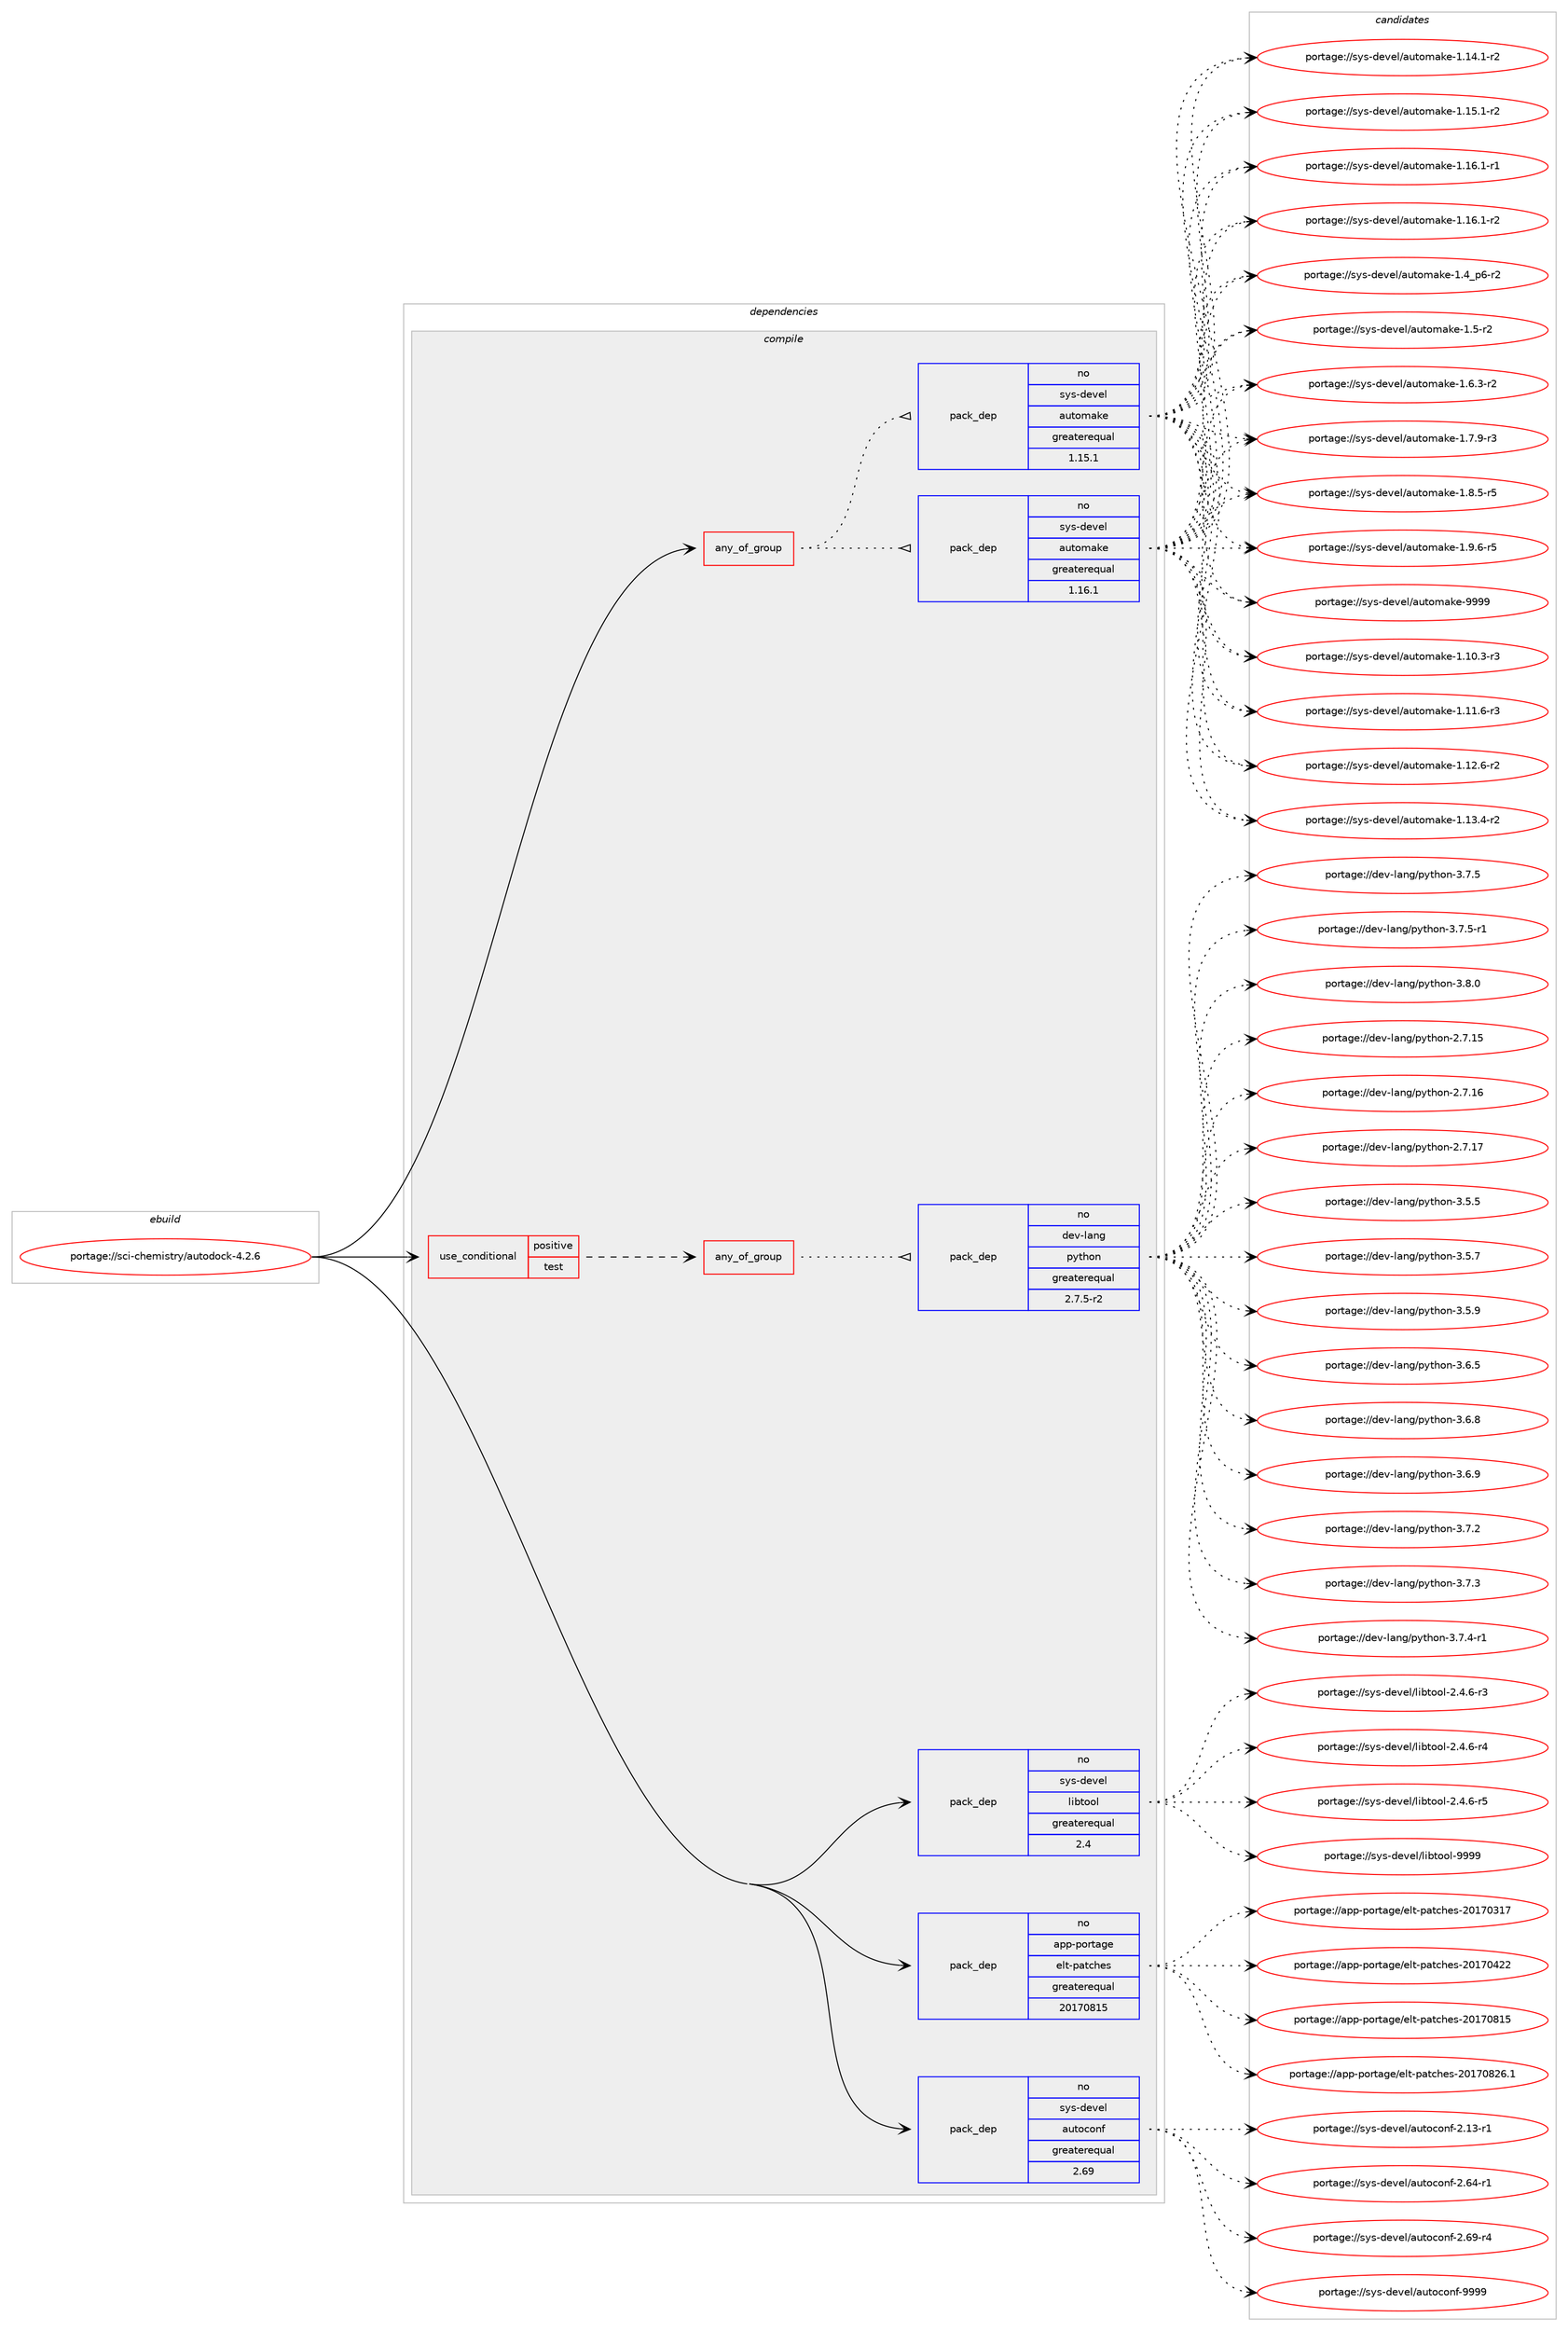 digraph prolog {

# *************
# Graph options
# *************

newrank=true;
concentrate=true;
compound=true;
graph [rankdir=LR,fontname=Helvetica,fontsize=10,ranksep=1.5];#, ranksep=2.5, nodesep=0.2];
edge  [arrowhead=vee];
node  [fontname=Helvetica,fontsize=10];

# **********
# The ebuild
# **********

subgraph cluster_leftcol {
color=gray;
rank=same;
label=<<i>ebuild</i>>;
id [label="portage://sci-chemistry/autodock-4.2.6", color=red, width=4, href="../sci-chemistry/autodock-4.2.6.svg"];
}

# ****************
# The dependencies
# ****************

subgraph cluster_midcol {
color=gray;
label=<<i>dependencies</i>>;
subgraph cluster_compile {
fillcolor="#eeeeee";
style=filled;
label=<<i>compile</i>>;
subgraph any6307 {
dependency384231 [label=<<TABLE BORDER="0" CELLBORDER="1" CELLSPACING="0" CELLPADDING="4"><TR><TD CELLPADDING="10">any_of_group</TD></TR></TABLE>>, shape=none, color=red];subgraph pack282360 {
dependency384232 [label=<<TABLE BORDER="0" CELLBORDER="1" CELLSPACING="0" CELLPADDING="4" WIDTH="220"><TR><TD ROWSPAN="6" CELLPADDING="30">pack_dep</TD></TR><TR><TD WIDTH="110">no</TD></TR><TR><TD>sys-devel</TD></TR><TR><TD>automake</TD></TR><TR><TD>greaterequal</TD></TR><TR><TD>1.16.1</TD></TR></TABLE>>, shape=none, color=blue];
}
dependency384231:e -> dependency384232:w [weight=20,style="dotted",arrowhead="oinv"];
subgraph pack282361 {
dependency384233 [label=<<TABLE BORDER="0" CELLBORDER="1" CELLSPACING="0" CELLPADDING="4" WIDTH="220"><TR><TD ROWSPAN="6" CELLPADDING="30">pack_dep</TD></TR><TR><TD WIDTH="110">no</TD></TR><TR><TD>sys-devel</TD></TR><TR><TD>automake</TD></TR><TR><TD>greaterequal</TD></TR><TR><TD>1.15.1</TD></TR></TABLE>>, shape=none, color=blue];
}
dependency384231:e -> dependency384233:w [weight=20,style="dotted",arrowhead="oinv"];
}
id:e -> dependency384231:w [weight=20,style="solid",arrowhead="vee"];
subgraph cond95361 {
dependency384234 [label=<<TABLE BORDER="0" CELLBORDER="1" CELLSPACING="0" CELLPADDING="4"><TR><TD ROWSPAN="3" CELLPADDING="10">use_conditional</TD></TR><TR><TD>positive</TD></TR><TR><TD>test</TD></TR></TABLE>>, shape=none, color=red];
subgraph any6308 {
dependency384235 [label=<<TABLE BORDER="0" CELLBORDER="1" CELLSPACING="0" CELLPADDING="4"><TR><TD CELLPADDING="10">any_of_group</TD></TR></TABLE>>, shape=none, color=red];subgraph pack282362 {
dependency384236 [label=<<TABLE BORDER="0" CELLBORDER="1" CELLSPACING="0" CELLPADDING="4" WIDTH="220"><TR><TD ROWSPAN="6" CELLPADDING="30">pack_dep</TD></TR><TR><TD WIDTH="110">no</TD></TR><TR><TD>dev-lang</TD></TR><TR><TD>python</TD></TR><TR><TD>greaterequal</TD></TR><TR><TD>2.7.5-r2</TD></TR></TABLE>>, shape=none, color=blue];
}
dependency384235:e -> dependency384236:w [weight=20,style="dotted",arrowhead="oinv"];
}
dependency384234:e -> dependency384235:w [weight=20,style="dashed",arrowhead="vee"];
}
id:e -> dependency384234:w [weight=20,style="solid",arrowhead="vee"];
subgraph pack282363 {
dependency384237 [label=<<TABLE BORDER="0" CELLBORDER="1" CELLSPACING="0" CELLPADDING="4" WIDTH="220"><TR><TD ROWSPAN="6" CELLPADDING="30">pack_dep</TD></TR><TR><TD WIDTH="110">no</TD></TR><TR><TD>app-portage</TD></TR><TR><TD>elt-patches</TD></TR><TR><TD>greaterequal</TD></TR><TR><TD>20170815</TD></TR></TABLE>>, shape=none, color=blue];
}
id:e -> dependency384237:w [weight=20,style="solid",arrowhead="vee"];
subgraph pack282364 {
dependency384238 [label=<<TABLE BORDER="0" CELLBORDER="1" CELLSPACING="0" CELLPADDING="4" WIDTH="220"><TR><TD ROWSPAN="6" CELLPADDING="30">pack_dep</TD></TR><TR><TD WIDTH="110">no</TD></TR><TR><TD>sys-devel</TD></TR><TR><TD>autoconf</TD></TR><TR><TD>greaterequal</TD></TR><TR><TD>2.69</TD></TR></TABLE>>, shape=none, color=blue];
}
id:e -> dependency384238:w [weight=20,style="solid",arrowhead="vee"];
subgraph pack282365 {
dependency384239 [label=<<TABLE BORDER="0" CELLBORDER="1" CELLSPACING="0" CELLPADDING="4" WIDTH="220"><TR><TD ROWSPAN="6" CELLPADDING="30">pack_dep</TD></TR><TR><TD WIDTH="110">no</TD></TR><TR><TD>sys-devel</TD></TR><TR><TD>libtool</TD></TR><TR><TD>greaterequal</TD></TR><TR><TD>2.4</TD></TR></TABLE>>, shape=none, color=blue];
}
id:e -> dependency384239:w [weight=20,style="solid",arrowhead="vee"];
}
subgraph cluster_compileandrun {
fillcolor="#eeeeee";
style=filled;
label=<<i>compile and run</i>>;
}
subgraph cluster_run {
fillcolor="#eeeeee";
style=filled;
label=<<i>run</i>>;
}
}

# **************
# The candidates
# **************

subgraph cluster_choices {
rank=same;
color=gray;
label=<<i>candidates</i>>;

subgraph choice282360 {
color=black;
nodesep=1;
choiceportage11512111545100101118101108479711711611110997107101454946494846514511451 [label="portage://sys-devel/automake-1.10.3-r3", color=red, width=4,href="../sys-devel/automake-1.10.3-r3.svg"];
choiceportage11512111545100101118101108479711711611110997107101454946494946544511451 [label="portage://sys-devel/automake-1.11.6-r3", color=red, width=4,href="../sys-devel/automake-1.11.6-r3.svg"];
choiceportage11512111545100101118101108479711711611110997107101454946495046544511450 [label="portage://sys-devel/automake-1.12.6-r2", color=red, width=4,href="../sys-devel/automake-1.12.6-r2.svg"];
choiceportage11512111545100101118101108479711711611110997107101454946495146524511450 [label="portage://sys-devel/automake-1.13.4-r2", color=red, width=4,href="../sys-devel/automake-1.13.4-r2.svg"];
choiceportage11512111545100101118101108479711711611110997107101454946495246494511450 [label="portage://sys-devel/automake-1.14.1-r2", color=red, width=4,href="../sys-devel/automake-1.14.1-r2.svg"];
choiceportage11512111545100101118101108479711711611110997107101454946495346494511450 [label="portage://sys-devel/automake-1.15.1-r2", color=red, width=4,href="../sys-devel/automake-1.15.1-r2.svg"];
choiceportage11512111545100101118101108479711711611110997107101454946495446494511449 [label="portage://sys-devel/automake-1.16.1-r1", color=red, width=4,href="../sys-devel/automake-1.16.1-r1.svg"];
choiceportage11512111545100101118101108479711711611110997107101454946495446494511450 [label="portage://sys-devel/automake-1.16.1-r2", color=red, width=4,href="../sys-devel/automake-1.16.1-r2.svg"];
choiceportage115121115451001011181011084797117116111109971071014549465295112544511450 [label="portage://sys-devel/automake-1.4_p6-r2", color=red, width=4,href="../sys-devel/automake-1.4_p6-r2.svg"];
choiceportage11512111545100101118101108479711711611110997107101454946534511450 [label="portage://sys-devel/automake-1.5-r2", color=red, width=4,href="../sys-devel/automake-1.5-r2.svg"];
choiceportage115121115451001011181011084797117116111109971071014549465446514511450 [label="portage://sys-devel/automake-1.6.3-r2", color=red, width=4,href="../sys-devel/automake-1.6.3-r2.svg"];
choiceportage115121115451001011181011084797117116111109971071014549465546574511451 [label="portage://sys-devel/automake-1.7.9-r3", color=red, width=4,href="../sys-devel/automake-1.7.9-r3.svg"];
choiceportage115121115451001011181011084797117116111109971071014549465646534511453 [label="portage://sys-devel/automake-1.8.5-r5", color=red, width=4,href="../sys-devel/automake-1.8.5-r5.svg"];
choiceportage115121115451001011181011084797117116111109971071014549465746544511453 [label="portage://sys-devel/automake-1.9.6-r5", color=red, width=4,href="../sys-devel/automake-1.9.6-r5.svg"];
choiceportage115121115451001011181011084797117116111109971071014557575757 [label="portage://sys-devel/automake-9999", color=red, width=4,href="../sys-devel/automake-9999.svg"];
dependency384232:e -> choiceportage11512111545100101118101108479711711611110997107101454946494846514511451:w [style=dotted,weight="100"];
dependency384232:e -> choiceportage11512111545100101118101108479711711611110997107101454946494946544511451:w [style=dotted,weight="100"];
dependency384232:e -> choiceportage11512111545100101118101108479711711611110997107101454946495046544511450:w [style=dotted,weight="100"];
dependency384232:e -> choiceportage11512111545100101118101108479711711611110997107101454946495146524511450:w [style=dotted,weight="100"];
dependency384232:e -> choiceportage11512111545100101118101108479711711611110997107101454946495246494511450:w [style=dotted,weight="100"];
dependency384232:e -> choiceportage11512111545100101118101108479711711611110997107101454946495346494511450:w [style=dotted,weight="100"];
dependency384232:e -> choiceportage11512111545100101118101108479711711611110997107101454946495446494511449:w [style=dotted,weight="100"];
dependency384232:e -> choiceportage11512111545100101118101108479711711611110997107101454946495446494511450:w [style=dotted,weight="100"];
dependency384232:e -> choiceportage115121115451001011181011084797117116111109971071014549465295112544511450:w [style=dotted,weight="100"];
dependency384232:e -> choiceportage11512111545100101118101108479711711611110997107101454946534511450:w [style=dotted,weight="100"];
dependency384232:e -> choiceportage115121115451001011181011084797117116111109971071014549465446514511450:w [style=dotted,weight="100"];
dependency384232:e -> choiceportage115121115451001011181011084797117116111109971071014549465546574511451:w [style=dotted,weight="100"];
dependency384232:e -> choiceportage115121115451001011181011084797117116111109971071014549465646534511453:w [style=dotted,weight="100"];
dependency384232:e -> choiceportage115121115451001011181011084797117116111109971071014549465746544511453:w [style=dotted,weight="100"];
dependency384232:e -> choiceportage115121115451001011181011084797117116111109971071014557575757:w [style=dotted,weight="100"];
}
subgraph choice282361 {
color=black;
nodesep=1;
choiceportage11512111545100101118101108479711711611110997107101454946494846514511451 [label="portage://sys-devel/automake-1.10.3-r3", color=red, width=4,href="../sys-devel/automake-1.10.3-r3.svg"];
choiceportage11512111545100101118101108479711711611110997107101454946494946544511451 [label="portage://sys-devel/automake-1.11.6-r3", color=red, width=4,href="../sys-devel/automake-1.11.6-r3.svg"];
choiceportage11512111545100101118101108479711711611110997107101454946495046544511450 [label="portage://sys-devel/automake-1.12.6-r2", color=red, width=4,href="../sys-devel/automake-1.12.6-r2.svg"];
choiceportage11512111545100101118101108479711711611110997107101454946495146524511450 [label="portage://sys-devel/automake-1.13.4-r2", color=red, width=4,href="../sys-devel/automake-1.13.4-r2.svg"];
choiceportage11512111545100101118101108479711711611110997107101454946495246494511450 [label="portage://sys-devel/automake-1.14.1-r2", color=red, width=4,href="../sys-devel/automake-1.14.1-r2.svg"];
choiceportage11512111545100101118101108479711711611110997107101454946495346494511450 [label="portage://sys-devel/automake-1.15.1-r2", color=red, width=4,href="../sys-devel/automake-1.15.1-r2.svg"];
choiceportage11512111545100101118101108479711711611110997107101454946495446494511449 [label="portage://sys-devel/automake-1.16.1-r1", color=red, width=4,href="../sys-devel/automake-1.16.1-r1.svg"];
choiceportage11512111545100101118101108479711711611110997107101454946495446494511450 [label="portage://sys-devel/automake-1.16.1-r2", color=red, width=4,href="../sys-devel/automake-1.16.1-r2.svg"];
choiceportage115121115451001011181011084797117116111109971071014549465295112544511450 [label="portage://sys-devel/automake-1.4_p6-r2", color=red, width=4,href="../sys-devel/automake-1.4_p6-r2.svg"];
choiceportage11512111545100101118101108479711711611110997107101454946534511450 [label="portage://sys-devel/automake-1.5-r2", color=red, width=4,href="../sys-devel/automake-1.5-r2.svg"];
choiceportage115121115451001011181011084797117116111109971071014549465446514511450 [label="portage://sys-devel/automake-1.6.3-r2", color=red, width=4,href="../sys-devel/automake-1.6.3-r2.svg"];
choiceportage115121115451001011181011084797117116111109971071014549465546574511451 [label="portage://sys-devel/automake-1.7.9-r3", color=red, width=4,href="../sys-devel/automake-1.7.9-r3.svg"];
choiceportage115121115451001011181011084797117116111109971071014549465646534511453 [label="portage://sys-devel/automake-1.8.5-r5", color=red, width=4,href="../sys-devel/automake-1.8.5-r5.svg"];
choiceportage115121115451001011181011084797117116111109971071014549465746544511453 [label="portage://sys-devel/automake-1.9.6-r5", color=red, width=4,href="../sys-devel/automake-1.9.6-r5.svg"];
choiceportage115121115451001011181011084797117116111109971071014557575757 [label="portage://sys-devel/automake-9999", color=red, width=4,href="../sys-devel/automake-9999.svg"];
dependency384233:e -> choiceportage11512111545100101118101108479711711611110997107101454946494846514511451:w [style=dotted,weight="100"];
dependency384233:e -> choiceportage11512111545100101118101108479711711611110997107101454946494946544511451:w [style=dotted,weight="100"];
dependency384233:e -> choiceportage11512111545100101118101108479711711611110997107101454946495046544511450:w [style=dotted,weight="100"];
dependency384233:e -> choiceportage11512111545100101118101108479711711611110997107101454946495146524511450:w [style=dotted,weight="100"];
dependency384233:e -> choiceportage11512111545100101118101108479711711611110997107101454946495246494511450:w [style=dotted,weight="100"];
dependency384233:e -> choiceportage11512111545100101118101108479711711611110997107101454946495346494511450:w [style=dotted,weight="100"];
dependency384233:e -> choiceportage11512111545100101118101108479711711611110997107101454946495446494511449:w [style=dotted,weight="100"];
dependency384233:e -> choiceportage11512111545100101118101108479711711611110997107101454946495446494511450:w [style=dotted,weight="100"];
dependency384233:e -> choiceportage115121115451001011181011084797117116111109971071014549465295112544511450:w [style=dotted,weight="100"];
dependency384233:e -> choiceportage11512111545100101118101108479711711611110997107101454946534511450:w [style=dotted,weight="100"];
dependency384233:e -> choiceportage115121115451001011181011084797117116111109971071014549465446514511450:w [style=dotted,weight="100"];
dependency384233:e -> choiceportage115121115451001011181011084797117116111109971071014549465546574511451:w [style=dotted,weight="100"];
dependency384233:e -> choiceportage115121115451001011181011084797117116111109971071014549465646534511453:w [style=dotted,weight="100"];
dependency384233:e -> choiceportage115121115451001011181011084797117116111109971071014549465746544511453:w [style=dotted,weight="100"];
dependency384233:e -> choiceportage115121115451001011181011084797117116111109971071014557575757:w [style=dotted,weight="100"];
}
subgraph choice282362 {
color=black;
nodesep=1;
choiceportage10010111845108971101034711212111610411111045504655464953 [label="portage://dev-lang/python-2.7.15", color=red, width=4,href="../dev-lang/python-2.7.15.svg"];
choiceportage10010111845108971101034711212111610411111045504655464954 [label="portage://dev-lang/python-2.7.16", color=red, width=4,href="../dev-lang/python-2.7.16.svg"];
choiceportage10010111845108971101034711212111610411111045504655464955 [label="portage://dev-lang/python-2.7.17", color=red, width=4,href="../dev-lang/python-2.7.17.svg"];
choiceportage100101118451089711010347112121116104111110455146534653 [label="portage://dev-lang/python-3.5.5", color=red, width=4,href="../dev-lang/python-3.5.5.svg"];
choiceportage100101118451089711010347112121116104111110455146534655 [label="portage://dev-lang/python-3.5.7", color=red, width=4,href="../dev-lang/python-3.5.7.svg"];
choiceportage100101118451089711010347112121116104111110455146534657 [label="portage://dev-lang/python-3.5.9", color=red, width=4,href="../dev-lang/python-3.5.9.svg"];
choiceportage100101118451089711010347112121116104111110455146544653 [label="portage://dev-lang/python-3.6.5", color=red, width=4,href="../dev-lang/python-3.6.5.svg"];
choiceportage100101118451089711010347112121116104111110455146544656 [label="portage://dev-lang/python-3.6.8", color=red, width=4,href="../dev-lang/python-3.6.8.svg"];
choiceportage100101118451089711010347112121116104111110455146544657 [label="portage://dev-lang/python-3.6.9", color=red, width=4,href="../dev-lang/python-3.6.9.svg"];
choiceportage100101118451089711010347112121116104111110455146554650 [label="portage://dev-lang/python-3.7.2", color=red, width=4,href="../dev-lang/python-3.7.2.svg"];
choiceportage100101118451089711010347112121116104111110455146554651 [label="portage://dev-lang/python-3.7.3", color=red, width=4,href="../dev-lang/python-3.7.3.svg"];
choiceportage1001011184510897110103471121211161041111104551465546524511449 [label="portage://dev-lang/python-3.7.4-r1", color=red, width=4,href="../dev-lang/python-3.7.4-r1.svg"];
choiceportage100101118451089711010347112121116104111110455146554653 [label="portage://dev-lang/python-3.7.5", color=red, width=4,href="../dev-lang/python-3.7.5.svg"];
choiceportage1001011184510897110103471121211161041111104551465546534511449 [label="portage://dev-lang/python-3.7.5-r1", color=red, width=4,href="../dev-lang/python-3.7.5-r1.svg"];
choiceportage100101118451089711010347112121116104111110455146564648 [label="portage://dev-lang/python-3.8.0", color=red, width=4,href="../dev-lang/python-3.8.0.svg"];
dependency384236:e -> choiceportage10010111845108971101034711212111610411111045504655464953:w [style=dotted,weight="100"];
dependency384236:e -> choiceportage10010111845108971101034711212111610411111045504655464954:w [style=dotted,weight="100"];
dependency384236:e -> choiceportage10010111845108971101034711212111610411111045504655464955:w [style=dotted,weight="100"];
dependency384236:e -> choiceportage100101118451089711010347112121116104111110455146534653:w [style=dotted,weight="100"];
dependency384236:e -> choiceportage100101118451089711010347112121116104111110455146534655:w [style=dotted,weight="100"];
dependency384236:e -> choiceportage100101118451089711010347112121116104111110455146534657:w [style=dotted,weight="100"];
dependency384236:e -> choiceportage100101118451089711010347112121116104111110455146544653:w [style=dotted,weight="100"];
dependency384236:e -> choiceportage100101118451089711010347112121116104111110455146544656:w [style=dotted,weight="100"];
dependency384236:e -> choiceportage100101118451089711010347112121116104111110455146544657:w [style=dotted,weight="100"];
dependency384236:e -> choiceportage100101118451089711010347112121116104111110455146554650:w [style=dotted,weight="100"];
dependency384236:e -> choiceportage100101118451089711010347112121116104111110455146554651:w [style=dotted,weight="100"];
dependency384236:e -> choiceportage1001011184510897110103471121211161041111104551465546524511449:w [style=dotted,weight="100"];
dependency384236:e -> choiceportage100101118451089711010347112121116104111110455146554653:w [style=dotted,weight="100"];
dependency384236:e -> choiceportage1001011184510897110103471121211161041111104551465546534511449:w [style=dotted,weight="100"];
dependency384236:e -> choiceportage100101118451089711010347112121116104111110455146564648:w [style=dotted,weight="100"];
}
subgraph choice282363 {
color=black;
nodesep=1;
choiceportage97112112451121111141169710310147101108116451129711699104101115455048495548514955 [label="portage://app-portage/elt-patches-20170317", color=red, width=4,href="../app-portage/elt-patches-20170317.svg"];
choiceportage97112112451121111141169710310147101108116451129711699104101115455048495548525050 [label="portage://app-portage/elt-patches-20170422", color=red, width=4,href="../app-portage/elt-patches-20170422.svg"];
choiceportage97112112451121111141169710310147101108116451129711699104101115455048495548564953 [label="portage://app-portage/elt-patches-20170815", color=red, width=4,href="../app-portage/elt-patches-20170815.svg"];
choiceportage971121124511211111411697103101471011081164511297116991041011154550484955485650544649 [label="portage://app-portage/elt-patches-20170826.1", color=red, width=4,href="../app-portage/elt-patches-20170826.1.svg"];
dependency384237:e -> choiceportage97112112451121111141169710310147101108116451129711699104101115455048495548514955:w [style=dotted,weight="100"];
dependency384237:e -> choiceportage97112112451121111141169710310147101108116451129711699104101115455048495548525050:w [style=dotted,weight="100"];
dependency384237:e -> choiceportage97112112451121111141169710310147101108116451129711699104101115455048495548564953:w [style=dotted,weight="100"];
dependency384237:e -> choiceportage971121124511211111411697103101471011081164511297116991041011154550484955485650544649:w [style=dotted,weight="100"];
}
subgraph choice282364 {
color=black;
nodesep=1;
choiceportage1151211154510010111810110847971171161119911111010245504649514511449 [label="portage://sys-devel/autoconf-2.13-r1", color=red, width=4,href="../sys-devel/autoconf-2.13-r1.svg"];
choiceportage1151211154510010111810110847971171161119911111010245504654524511449 [label="portage://sys-devel/autoconf-2.64-r1", color=red, width=4,href="../sys-devel/autoconf-2.64-r1.svg"];
choiceportage1151211154510010111810110847971171161119911111010245504654574511452 [label="portage://sys-devel/autoconf-2.69-r4", color=red, width=4,href="../sys-devel/autoconf-2.69-r4.svg"];
choiceportage115121115451001011181011084797117116111991111101024557575757 [label="portage://sys-devel/autoconf-9999", color=red, width=4,href="../sys-devel/autoconf-9999.svg"];
dependency384238:e -> choiceportage1151211154510010111810110847971171161119911111010245504649514511449:w [style=dotted,weight="100"];
dependency384238:e -> choiceportage1151211154510010111810110847971171161119911111010245504654524511449:w [style=dotted,weight="100"];
dependency384238:e -> choiceportage1151211154510010111810110847971171161119911111010245504654574511452:w [style=dotted,weight="100"];
dependency384238:e -> choiceportage115121115451001011181011084797117116111991111101024557575757:w [style=dotted,weight="100"];
}
subgraph choice282365 {
color=black;
nodesep=1;
choiceportage1151211154510010111810110847108105981161111111084550465246544511451 [label="portage://sys-devel/libtool-2.4.6-r3", color=red, width=4,href="../sys-devel/libtool-2.4.6-r3.svg"];
choiceportage1151211154510010111810110847108105981161111111084550465246544511452 [label="portage://sys-devel/libtool-2.4.6-r4", color=red, width=4,href="../sys-devel/libtool-2.4.6-r4.svg"];
choiceportage1151211154510010111810110847108105981161111111084550465246544511453 [label="portage://sys-devel/libtool-2.4.6-r5", color=red, width=4,href="../sys-devel/libtool-2.4.6-r5.svg"];
choiceportage1151211154510010111810110847108105981161111111084557575757 [label="portage://sys-devel/libtool-9999", color=red, width=4,href="../sys-devel/libtool-9999.svg"];
dependency384239:e -> choiceportage1151211154510010111810110847108105981161111111084550465246544511451:w [style=dotted,weight="100"];
dependency384239:e -> choiceportage1151211154510010111810110847108105981161111111084550465246544511452:w [style=dotted,weight="100"];
dependency384239:e -> choiceportage1151211154510010111810110847108105981161111111084550465246544511453:w [style=dotted,weight="100"];
dependency384239:e -> choiceportage1151211154510010111810110847108105981161111111084557575757:w [style=dotted,weight="100"];
}
}

}
